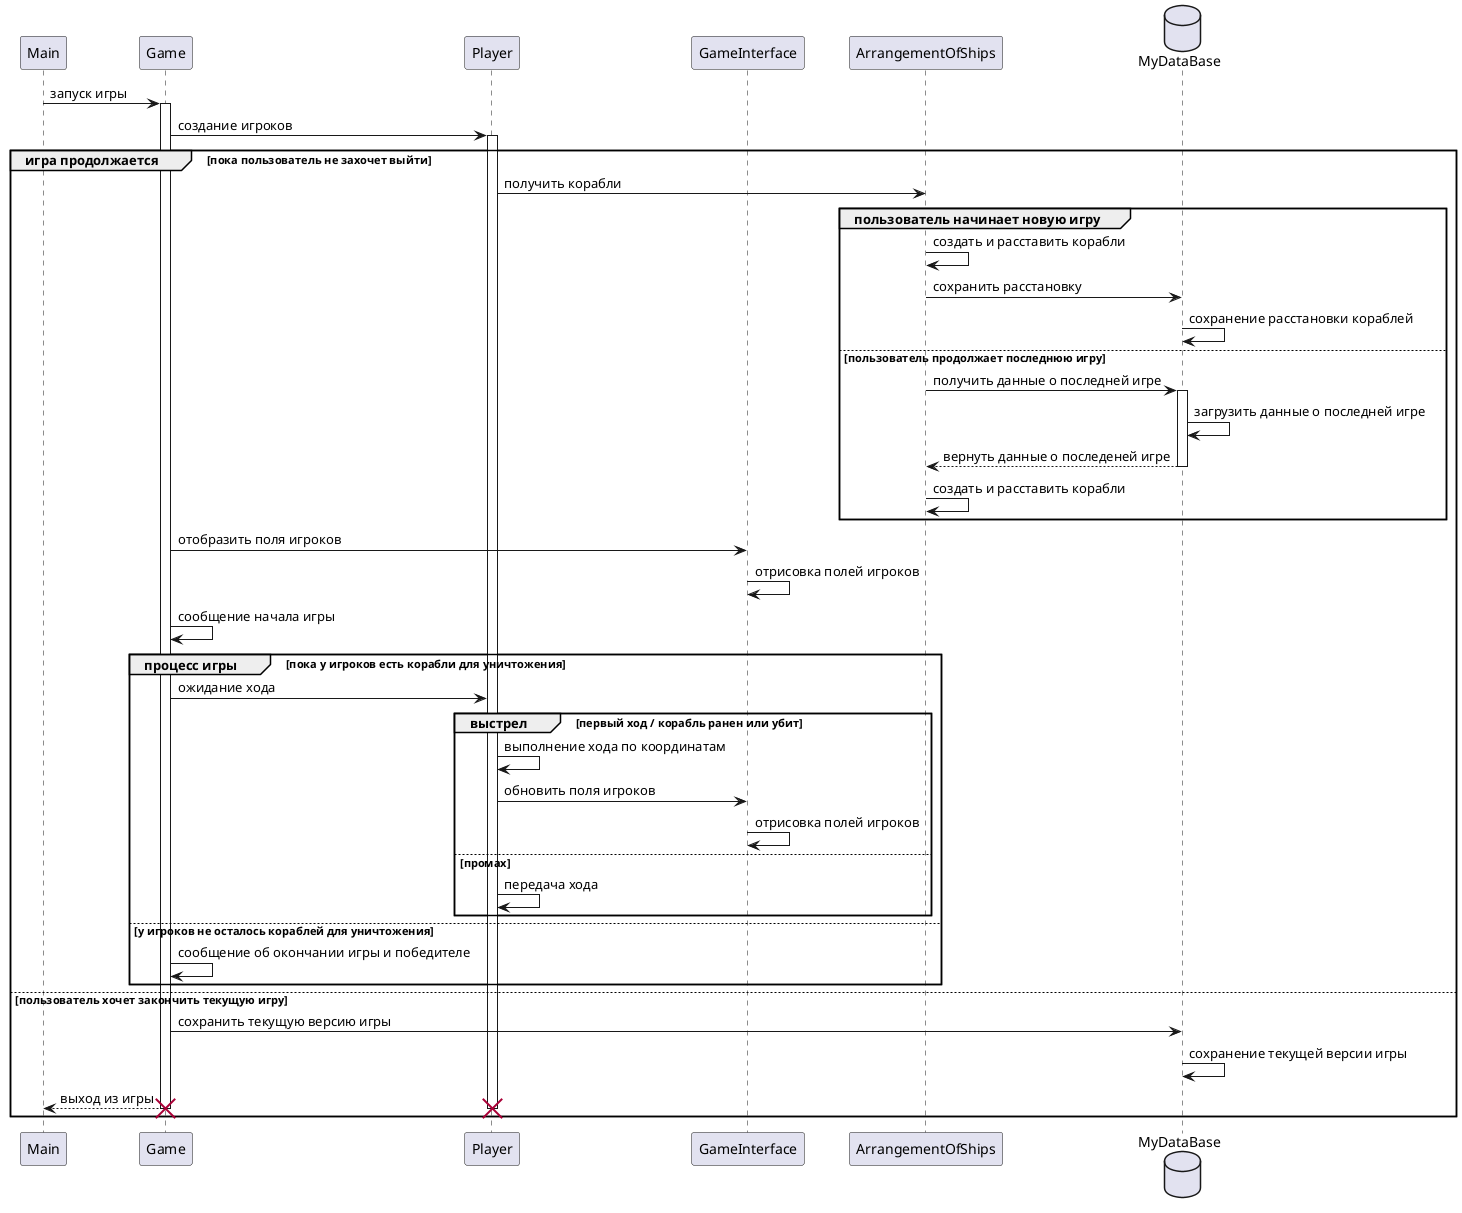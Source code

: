 @startuml

participant Main
participant Game
participant Player
participant GameInterface
participant ArrangementOfShips
database MyDataBase

Main -> Game : запуск игры
    activate Game
    Game -> Player : создание игроков
    activate Player
    group игра продолжается [пока пользователь не захочет выйти]
        Player -> ArrangementOfShips : получить корабли
        group пользователь начинает новую игру
            ArrangementOfShips -> ArrangementOfShips : создать и расставить корабли
            ArrangementOfShips -> MyDataBase : сохранить расстановку
            MyDataBase -> MyDataBase : сохранение расстановки кораблей
        else пользователь продолжает последнюю игру
            ArrangementOfShips -> MyDataBase : получить данные о последней игре
            activate MyDataBase
            MyDataBase -> MyDataBase : загрузить данные о последней игре
            MyDataBase --> ArrangementOfShips : вернуть данные о последеней игре
            deactivate MyDataBase
            ArrangementOfShips -> ArrangementOfShips : создать и расставить корабли
        end

        Game -> GameInterface : отобразить поля игроков
        GameInterface -> GameInterface : отрисовка полей игроков
        Game -> Game : сообщение начала игры

        group процесс игры [пока у игроков есть корабли для уничтожения]
            Game -> Player : ожидание хода
            group выстрел [первый ход / корабль ранен или убит]
                Player -> Player : выполнение хода по координатам
                Player -> GameInterface : обновить поля игроков
                GameInterface -> GameInterface : отрисовка полей игроков
            else промах
                Player -> Player : передача хода
            end
        else у игроков не осталось кораблей для уничтожения
            Game -> Game : сообщение об окончании игры и победителе
        end

    else пользователь хочет закончить текущую игру
        Game -> MyDataBase : сохранить текущую версию игры
        MyDataBase -> MyDataBase : сохранение текущей версии игры
        Game --> Main : выход из игры
        destroy Player
        destroy Game
    end

@enduml